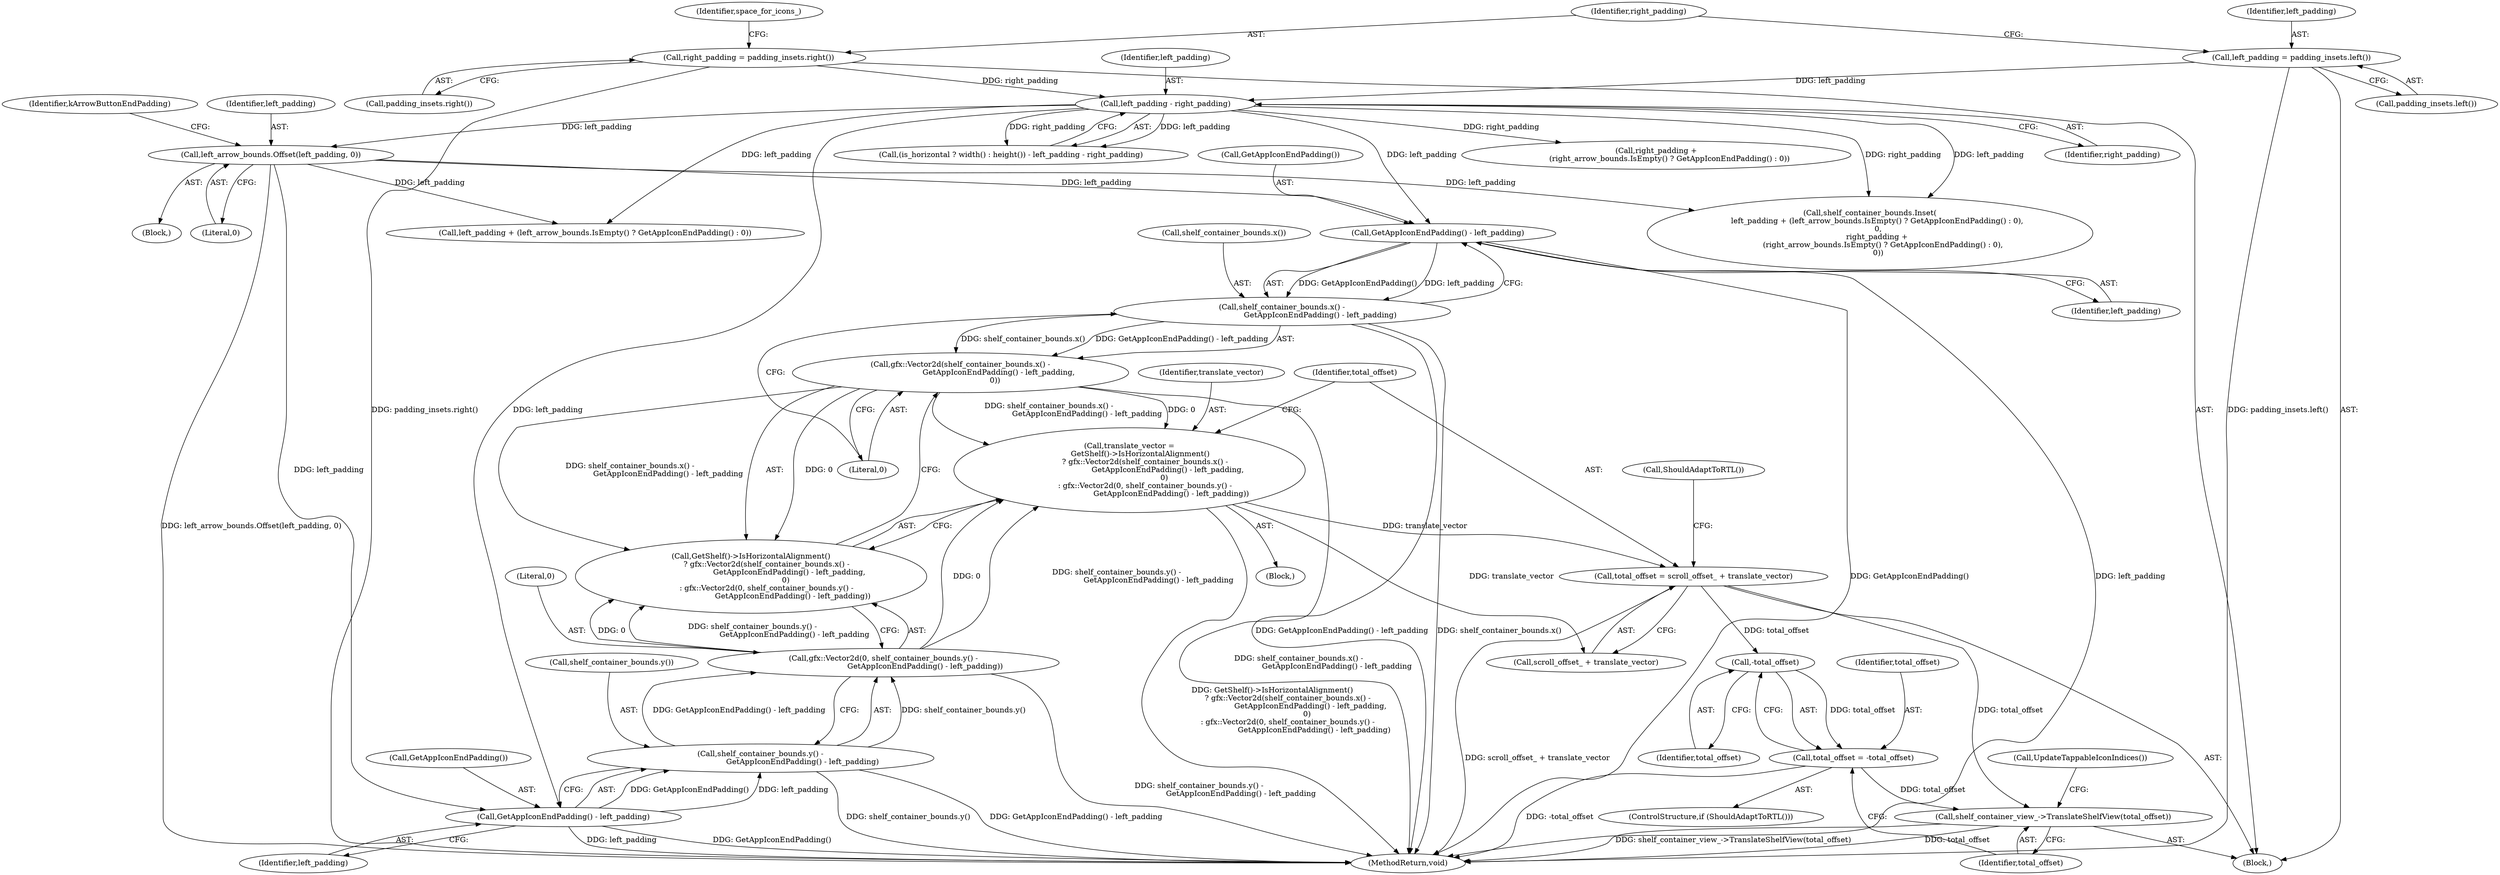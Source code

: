 digraph "1_Chrome_dfd28b1909358445e838fb0fdf3995c77a420aa8_3@integer" {
"1000306" [label="(Call,total_offset = scroll_offset_ + translate_vector)"];
"1000287" [label="(Call,translate_vector =\n         GetShelf()->IsHorizontalAlignment()\n             ? gfx::Vector2d(shelf_container_bounds.x() -\n                                GetAppIconEndPadding() - left_padding,\n                             0)\n             : gfx::Vector2d(0, shelf_container_bounds.y() -\n                                   GetAppIconEndPadding() - left_padding))"];
"1000291" [label="(Call,gfx::Vector2d(shelf_container_bounds.x() -\n                                GetAppIconEndPadding() - left_padding,\n                             0))"];
"1000292" [label="(Call,shelf_container_bounds.x() -\n                                GetAppIconEndPadding() - left_padding)"];
"1000294" [label="(Call,GetAppIconEndPadding() - left_padding)"];
"1000178" [label="(Call,left_arrow_bounds.Offset(left_padding, 0))"];
"1000149" [label="(Call,left_padding - right_padding)"];
"1000135" [label="(Call,left_padding = padding_insets.left())"];
"1000139" [label="(Call,right_padding = padding_insets.right())"];
"1000298" [label="(Call,gfx::Vector2d(0, shelf_container_bounds.y() -\n                                   GetAppIconEndPadding() - left_padding))"];
"1000300" [label="(Call,shelf_container_bounds.y() -\n                                   GetAppIconEndPadding() - left_padding)"];
"1000302" [label="(Call,GetAppIconEndPadding() - left_padding)"];
"1000315" [label="(Call,-total_offset)"];
"1000313" [label="(Call,total_offset = -total_offset)"];
"1000317" [label="(Call,shelf_container_view_->TranslateShelfView(total_offset))"];
"1000297" [label="(Literal,0)"];
"1000150" [label="(Identifier,left_padding)"];
"1000112" [label="(Block,)"];
"1000178" [label="(Call,left_arrow_bounds.Offset(left_padding, 0))"];
"1000287" [label="(Call,translate_vector =\n         GetShelf()->IsHorizontalAlignment()\n             ? gfx::Vector2d(shelf_container_bounds.x() -\n                                GetAppIconEndPadding() - left_padding,\n                             0)\n             : gfx::Vector2d(0, shelf_container_bounds.y() -\n                                   GetAppIconEndPadding() - left_padding))"];
"1000182" [label="(Identifier,kArrowButtonEndPadding)"];
"1000136" [label="(Identifier,left_padding)"];
"1000289" [label="(Call,GetShelf()->IsHorizontalAlignment()\n             ? gfx::Vector2d(shelf_container_bounds.x() -\n                                GetAppIconEndPadding() - left_padding,\n                             0)\n             : gfx::Vector2d(0, shelf_container_bounds.y() -\n                                   GetAppIconEndPadding() - left_padding))"];
"1000314" [label="(Identifier,total_offset)"];
"1000286" [label="(Block,)"];
"1000303" [label="(Call,GetAppIconEndPadding())"];
"1000311" [label="(ControlStructure,if (ShouldAdaptToRTL()))"];
"1000320" [label="(MethodReturn,void)"];
"1000296" [label="(Identifier,left_padding)"];
"1000228" [label="(Call,right_padding +\n           (right_arrow_bounds.IsEmpty() ? GetAppIconEndPadding() : 0))"];
"1000139" [label="(Call,right_padding = padding_insets.right())"];
"1000173" [label="(Block,)"];
"1000144" [label="(Call,(is_horizontal ? width() : height()) - left_padding - right_padding)"];
"1000315" [label="(Call,-total_offset)"];
"1000180" [label="(Literal,0)"];
"1000293" [label="(Call,shelf_container_bounds.x())"];
"1000137" [label="(Call,padding_insets.left())"];
"1000319" [label="(Call,UpdateTappableIconIndices())"];
"1000317" [label="(Call,shelf_container_view_->TranslateShelfView(total_offset))"];
"1000316" [label="(Identifier,total_offset)"];
"1000304" [label="(Identifier,left_padding)"];
"1000291" [label="(Call,gfx::Vector2d(shelf_container_bounds.x() -\n                                GetAppIconEndPadding() - left_padding,\n                             0))"];
"1000299" [label="(Literal,0)"];
"1000302" [label="(Call,GetAppIconEndPadding() - left_padding)"];
"1000143" [label="(Identifier,space_for_icons_)"];
"1000312" [label="(Call,ShouldAdaptToRTL())"];
"1000308" [label="(Call,scroll_offset_ + translate_vector)"];
"1000288" [label="(Identifier,translate_vector)"];
"1000221" [label="(Call,left_padding + (left_arrow_bounds.IsEmpty() ? GetAppIconEndPadding() : 0))"];
"1000295" [label="(Call,GetAppIconEndPadding())"];
"1000220" [label="(Call,shelf_container_bounds.Inset(\n      left_padding + (left_arrow_bounds.IsEmpty() ? GetAppIconEndPadding() : 0),\n       0,\n      right_padding +\n           (right_arrow_bounds.IsEmpty() ? GetAppIconEndPadding() : 0),\n       0))"];
"1000140" [label="(Identifier,right_padding)"];
"1000151" [label="(Identifier,right_padding)"];
"1000313" [label="(Call,total_offset = -total_offset)"];
"1000141" [label="(Call,padding_insets.right())"];
"1000300" [label="(Call,shelf_container_bounds.y() -\n                                   GetAppIconEndPadding() - left_padding)"];
"1000292" [label="(Call,shelf_container_bounds.x() -\n                                GetAppIconEndPadding() - left_padding)"];
"1000149" [label="(Call,left_padding - right_padding)"];
"1000135" [label="(Call,left_padding = padding_insets.left())"];
"1000179" [label="(Identifier,left_padding)"];
"1000301" [label="(Call,shelf_container_bounds.y())"];
"1000318" [label="(Identifier,total_offset)"];
"1000298" [label="(Call,gfx::Vector2d(0, shelf_container_bounds.y() -\n                                   GetAppIconEndPadding() - left_padding))"];
"1000307" [label="(Identifier,total_offset)"];
"1000306" [label="(Call,total_offset = scroll_offset_ + translate_vector)"];
"1000294" [label="(Call,GetAppIconEndPadding() - left_padding)"];
"1000306" -> "1000112"  [label="AST: "];
"1000306" -> "1000308"  [label="CFG: "];
"1000307" -> "1000306"  [label="AST: "];
"1000308" -> "1000306"  [label="AST: "];
"1000312" -> "1000306"  [label="CFG: "];
"1000306" -> "1000320"  [label="DDG: scroll_offset_ + translate_vector"];
"1000287" -> "1000306"  [label="DDG: translate_vector"];
"1000306" -> "1000315"  [label="DDG: total_offset"];
"1000306" -> "1000317"  [label="DDG: total_offset"];
"1000287" -> "1000286"  [label="AST: "];
"1000287" -> "1000289"  [label="CFG: "];
"1000288" -> "1000287"  [label="AST: "];
"1000289" -> "1000287"  [label="AST: "];
"1000307" -> "1000287"  [label="CFG: "];
"1000287" -> "1000320"  [label="DDG: GetShelf()->IsHorizontalAlignment()\n             ? gfx::Vector2d(shelf_container_bounds.x() -\n                                GetAppIconEndPadding() - left_padding,\n                             0)\n             : gfx::Vector2d(0, shelf_container_bounds.y() -\n                                   GetAppIconEndPadding() - left_padding)"];
"1000291" -> "1000287"  [label="DDG: shelf_container_bounds.x() -\n                                GetAppIconEndPadding() - left_padding"];
"1000291" -> "1000287"  [label="DDG: 0"];
"1000298" -> "1000287"  [label="DDG: 0"];
"1000298" -> "1000287"  [label="DDG: shelf_container_bounds.y() -\n                                   GetAppIconEndPadding() - left_padding"];
"1000287" -> "1000308"  [label="DDG: translate_vector"];
"1000291" -> "1000289"  [label="AST: "];
"1000291" -> "1000297"  [label="CFG: "];
"1000292" -> "1000291"  [label="AST: "];
"1000297" -> "1000291"  [label="AST: "];
"1000289" -> "1000291"  [label="CFG: "];
"1000291" -> "1000320"  [label="DDG: shelf_container_bounds.x() -\n                                GetAppIconEndPadding() - left_padding"];
"1000291" -> "1000289"  [label="DDG: shelf_container_bounds.x() -\n                                GetAppIconEndPadding() - left_padding"];
"1000291" -> "1000289"  [label="DDG: 0"];
"1000292" -> "1000291"  [label="DDG: shelf_container_bounds.x()"];
"1000292" -> "1000291"  [label="DDG: GetAppIconEndPadding() - left_padding"];
"1000292" -> "1000294"  [label="CFG: "];
"1000293" -> "1000292"  [label="AST: "];
"1000294" -> "1000292"  [label="AST: "];
"1000297" -> "1000292"  [label="CFG: "];
"1000292" -> "1000320"  [label="DDG: GetAppIconEndPadding() - left_padding"];
"1000292" -> "1000320"  [label="DDG: shelf_container_bounds.x()"];
"1000294" -> "1000292"  [label="DDG: GetAppIconEndPadding()"];
"1000294" -> "1000292"  [label="DDG: left_padding"];
"1000294" -> "1000296"  [label="CFG: "];
"1000295" -> "1000294"  [label="AST: "];
"1000296" -> "1000294"  [label="AST: "];
"1000294" -> "1000320"  [label="DDG: left_padding"];
"1000294" -> "1000320"  [label="DDG: GetAppIconEndPadding()"];
"1000178" -> "1000294"  [label="DDG: left_padding"];
"1000149" -> "1000294"  [label="DDG: left_padding"];
"1000178" -> "1000173"  [label="AST: "];
"1000178" -> "1000180"  [label="CFG: "];
"1000179" -> "1000178"  [label="AST: "];
"1000180" -> "1000178"  [label="AST: "];
"1000182" -> "1000178"  [label="CFG: "];
"1000178" -> "1000320"  [label="DDG: left_arrow_bounds.Offset(left_padding, 0)"];
"1000149" -> "1000178"  [label="DDG: left_padding"];
"1000178" -> "1000220"  [label="DDG: left_padding"];
"1000178" -> "1000221"  [label="DDG: left_padding"];
"1000178" -> "1000302"  [label="DDG: left_padding"];
"1000149" -> "1000144"  [label="AST: "];
"1000149" -> "1000151"  [label="CFG: "];
"1000150" -> "1000149"  [label="AST: "];
"1000151" -> "1000149"  [label="AST: "];
"1000144" -> "1000149"  [label="CFG: "];
"1000149" -> "1000144"  [label="DDG: left_padding"];
"1000149" -> "1000144"  [label="DDG: right_padding"];
"1000135" -> "1000149"  [label="DDG: left_padding"];
"1000139" -> "1000149"  [label="DDG: right_padding"];
"1000149" -> "1000220"  [label="DDG: left_padding"];
"1000149" -> "1000220"  [label="DDG: right_padding"];
"1000149" -> "1000221"  [label="DDG: left_padding"];
"1000149" -> "1000228"  [label="DDG: right_padding"];
"1000149" -> "1000302"  [label="DDG: left_padding"];
"1000135" -> "1000112"  [label="AST: "];
"1000135" -> "1000137"  [label="CFG: "];
"1000136" -> "1000135"  [label="AST: "];
"1000137" -> "1000135"  [label="AST: "];
"1000140" -> "1000135"  [label="CFG: "];
"1000135" -> "1000320"  [label="DDG: padding_insets.left()"];
"1000139" -> "1000112"  [label="AST: "];
"1000139" -> "1000141"  [label="CFG: "];
"1000140" -> "1000139"  [label="AST: "];
"1000141" -> "1000139"  [label="AST: "];
"1000143" -> "1000139"  [label="CFG: "];
"1000139" -> "1000320"  [label="DDG: padding_insets.right()"];
"1000298" -> "1000289"  [label="AST: "];
"1000298" -> "1000300"  [label="CFG: "];
"1000299" -> "1000298"  [label="AST: "];
"1000300" -> "1000298"  [label="AST: "];
"1000289" -> "1000298"  [label="CFG: "];
"1000298" -> "1000320"  [label="DDG: shelf_container_bounds.y() -\n                                   GetAppIconEndPadding() - left_padding"];
"1000298" -> "1000289"  [label="DDG: 0"];
"1000298" -> "1000289"  [label="DDG: shelf_container_bounds.y() -\n                                   GetAppIconEndPadding() - left_padding"];
"1000300" -> "1000298"  [label="DDG: shelf_container_bounds.y()"];
"1000300" -> "1000298"  [label="DDG: GetAppIconEndPadding() - left_padding"];
"1000300" -> "1000302"  [label="CFG: "];
"1000301" -> "1000300"  [label="AST: "];
"1000302" -> "1000300"  [label="AST: "];
"1000300" -> "1000320"  [label="DDG: shelf_container_bounds.y()"];
"1000300" -> "1000320"  [label="DDG: GetAppIconEndPadding() - left_padding"];
"1000302" -> "1000300"  [label="DDG: GetAppIconEndPadding()"];
"1000302" -> "1000300"  [label="DDG: left_padding"];
"1000302" -> "1000304"  [label="CFG: "];
"1000303" -> "1000302"  [label="AST: "];
"1000304" -> "1000302"  [label="AST: "];
"1000302" -> "1000320"  [label="DDG: GetAppIconEndPadding()"];
"1000302" -> "1000320"  [label="DDG: left_padding"];
"1000315" -> "1000313"  [label="AST: "];
"1000315" -> "1000316"  [label="CFG: "];
"1000316" -> "1000315"  [label="AST: "];
"1000313" -> "1000315"  [label="CFG: "];
"1000315" -> "1000313"  [label="DDG: total_offset"];
"1000313" -> "1000311"  [label="AST: "];
"1000314" -> "1000313"  [label="AST: "];
"1000318" -> "1000313"  [label="CFG: "];
"1000313" -> "1000320"  [label="DDG: -total_offset"];
"1000313" -> "1000317"  [label="DDG: total_offset"];
"1000317" -> "1000112"  [label="AST: "];
"1000317" -> "1000318"  [label="CFG: "];
"1000318" -> "1000317"  [label="AST: "];
"1000319" -> "1000317"  [label="CFG: "];
"1000317" -> "1000320"  [label="DDG: total_offset"];
"1000317" -> "1000320"  [label="DDG: shelf_container_view_->TranslateShelfView(total_offset)"];
}
